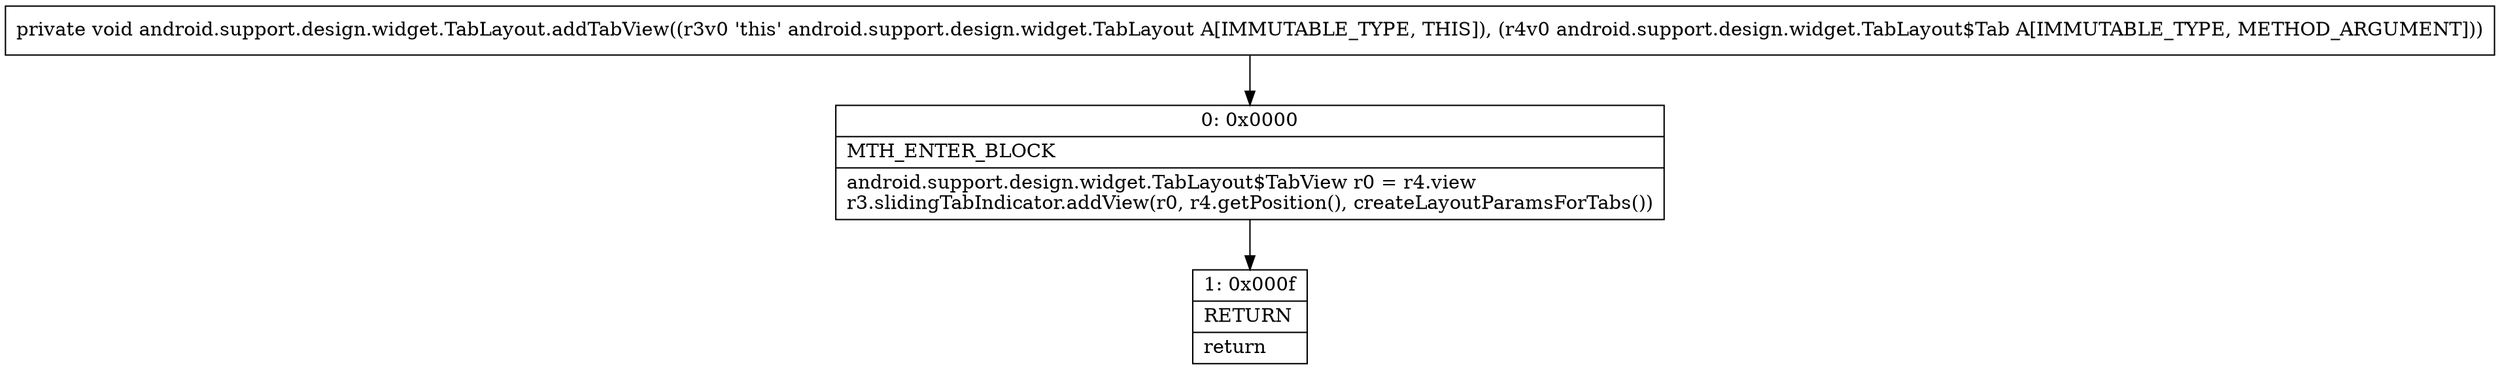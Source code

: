 digraph "CFG forandroid.support.design.widget.TabLayout.addTabView(Landroid\/support\/design\/widget\/TabLayout$Tab;)V" {
Node_0 [shape=record,label="{0\:\ 0x0000|MTH_ENTER_BLOCK\l|android.support.design.widget.TabLayout$TabView r0 = r4.view\lr3.slidingTabIndicator.addView(r0, r4.getPosition(), createLayoutParamsForTabs())\l}"];
Node_1 [shape=record,label="{1\:\ 0x000f|RETURN\l|return\l}"];
MethodNode[shape=record,label="{private void android.support.design.widget.TabLayout.addTabView((r3v0 'this' android.support.design.widget.TabLayout A[IMMUTABLE_TYPE, THIS]), (r4v0 android.support.design.widget.TabLayout$Tab A[IMMUTABLE_TYPE, METHOD_ARGUMENT])) }"];
MethodNode -> Node_0;
Node_0 -> Node_1;
}

